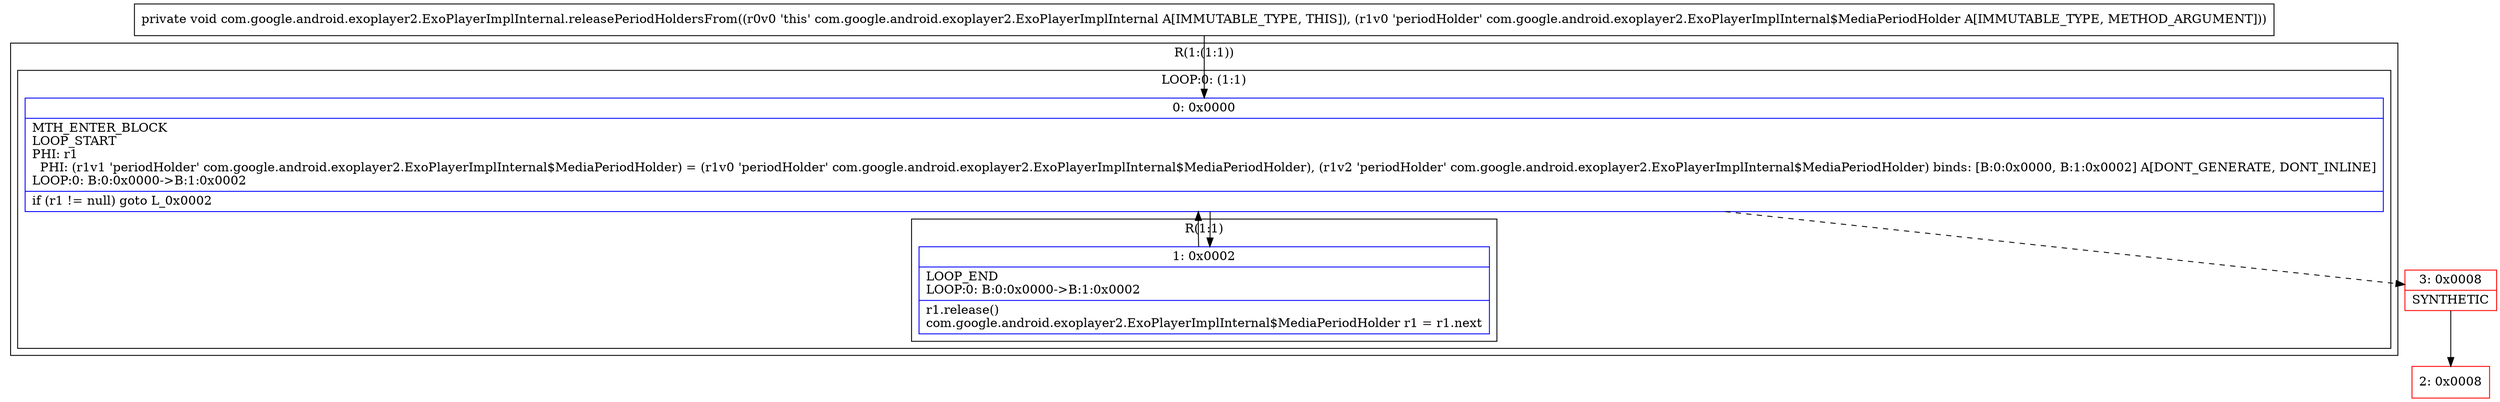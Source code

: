 digraph "CFG forcom.google.android.exoplayer2.ExoPlayerImplInternal.releasePeriodHoldersFrom(Lcom\/google\/android\/exoplayer2\/ExoPlayerImplInternal$MediaPeriodHolder;)V" {
subgraph cluster_Region_1786585816 {
label = "R(1:(1:1))";
node [shape=record,color=blue];
subgraph cluster_LoopRegion_989811681 {
label = "LOOP:0: (1:1)";
node [shape=record,color=blue];
Node_0 [shape=record,label="{0\:\ 0x0000|MTH_ENTER_BLOCK\lLOOP_START\lPHI: r1 \l  PHI: (r1v1 'periodHolder' com.google.android.exoplayer2.ExoPlayerImplInternal$MediaPeriodHolder) = (r1v0 'periodHolder' com.google.android.exoplayer2.ExoPlayerImplInternal$MediaPeriodHolder), (r1v2 'periodHolder' com.google.android.exoplayer2.ExoPlayerImplInternal$MediaPeriodHolder) binds: [B:0:0x0000, B:1:0x0002] A[DONT_GENERATE, DONT_INLINE]\lLOOP:0: B:0:0x0000\-\>B:1:0x0002\l|if (r1 != null) goto L_0x0002\l}"];
subgraph cluster_Region_337457385 {
label = "R(1:1)";
node [shape=record,color=blue];
Node_1 [shape=record,label="{1\:\ 0x0002|LOOP_END\lLOOP:0: B:0:0x0000\-\>B:1:0x0002\l|r1.release()\lcom.google.android.exoplayer2.ExoPlayerImplInternal$MediaPeriodHolder r1 = r1.next\l}"];
}
}
}
Node_2 [shape=record,color=red,label="{2\:\ 0x0008}"];
Node_3 [shape=record,color=red,label="{3\:\ 0x0008|SYNTHETIC\l}"];
MethodNode[shape=record,label="{private void com.google.android.exoplayer2.ExoPlayerImplInternal.releasePeriodHoldersFrom((r0v0 'this' com.google.android.exoplayer2.ExoPlayerImplInternal A[IMMUTABLE_TYPE, THIS]), (r1v0 'periodHolder' com.google.android.exoplayer2.ExoPlayerImplInternal$MediaPeriodHolder A[IMMUTABLE_TYPE, METHOD_ARGUMENT])) }"];
MethodNode -> Node_0;
Node_0 -> Node_1;
Node_0 -> Node_3[style=dashed];
Node_1 -> Node_0;
Node_3 -> Node_2;
}

